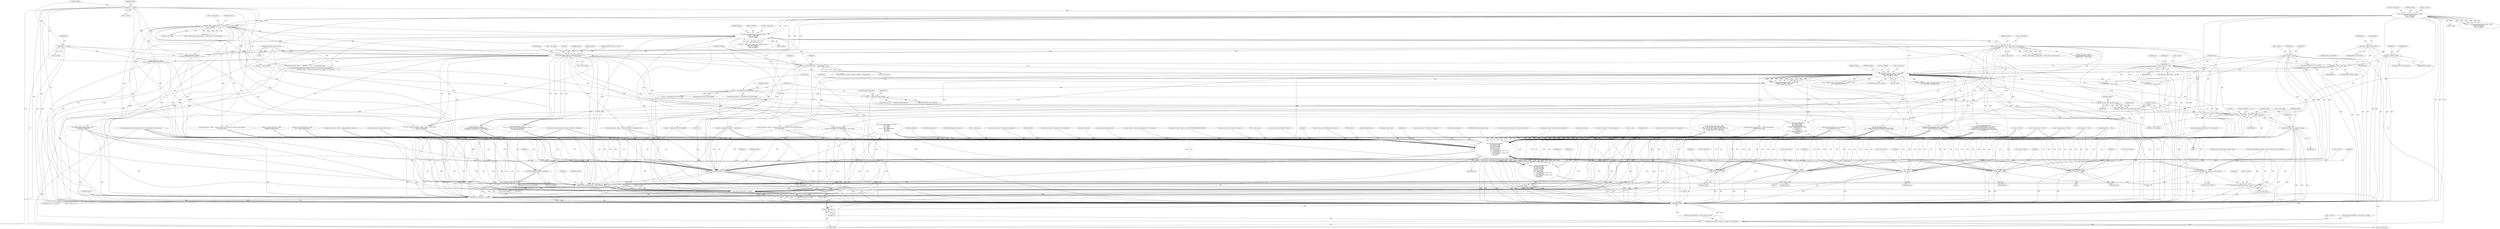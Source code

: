 digraph "0_heimdal_1a6a6e462dc2ac6111f9e02c6852ddec4849b887@API" {
"1000506" [label="(Call,krb5_free_error_message(context, msg))"];
"1000497" [label="(Call,kdc_log(context, config, 0, \"UNKNOWN -- %s: %s\", r->client_name, msg))"];
"1000494" [label="(Call,krb5_get_error_message(context, ret))"];
"1000383" [label="(Call,_kdc_db_fetch(context, config, r->client_princ,\n\t\t\tHDB_F_GET_CLIENT | flags, NULL,\n\t\t\t&r->clientdb, &r->client))"];
"1000344" [label="(Call,_kdc_is_anonymous(context, r->client_princ))"];
"1000331" [label="(Call,kdc_log(context, config, 0, \"AS-REQ %s from %s for %s\",\n\t    r->client_name, from, r->server_name))"];
"1000258" [label="(Call,krb5_unparse_name(context, r->server_princ, &r->server_name))"];
"1000239" [label="(Call,_krb5_principalname2krb5_principal (context,\n\t\t\t\t\t\t  &r->server_princ,\n\t\t\t\t\t\t  *(b->sname),\n\t\t\t\t\t\t  b->realm))"];
"1000133" [label="(Call,context = r->context)"];
"1000312" [label="(Call,krb5_unparse_name(context, r->client_princ, &r->client_name))"];
"1000294" [label="(Call,_krb5_principalname2krb5_principal (context,\n\t\t\t\t\t\t  &r->client_princ,\n\t\t\t\t\t\t  *(b->cname),\n\t\t\t\t\t\t  b->realm))"];
"1000139" [label="(Call,*config = r->config)"];
"1000128" [label="(MethodParameterIn,const char *from)"];
"1000389" [label="(Call,HDB_F_GET_CLIENT | flags)"];
"1000219" [label="(Call,flags |= HDB_F_CANON)"];
"1000169" [label="(Call,flags = HDB_F_FOR_AS_REQ)"];
"1000278" [label="(Call,b->cname == NULL)"];
"1000223" [label="(Call,b->sname == NULL)"];
"1000417" [label="(Call,ret == HDB_ERR_WRONG_REALM)"];
"1000402" [label="(Call,ret == HDB_ERR_NOT_FOUND_HERE)"];
"1000381" [label="(Call,ret = _kdc_db_fetch(context, config, r->client_princ,\n\t\t\tHDB_F_GET_CLIENT | flags, NULL,\n\t\t\t&r->clientdb, &r->client))"];
"1000492" [label="(Call,*msg = krb5_get_error_message(context, ret))"];
"1002506" [label="(Call,_kdc_fast_mk_error(context, r,\n \t\t\t\t &error_method,\n \t\t\t\t r->armor_crypto,\n \t\t\t\t &req->req_body,\n \t\t\t\t ret, r->e_text,\n \t\t\t\t r->server_princ,\n\t\t\t\t r->client_princ ?\n                                     &r->client_princ->name : NULL,\n\t\t\t\t r->client_princ ?\n                                     &r->client_princ->realm : NULL,\n \t\t\t\t NULL, NULL,\n \t\t\t\t reply))"];
"1002504" [label="(Call,ret = _kdc_fast_mk_error(context, r,\n \t\t\t\t &error_method,\n \t\t\t\t r->armor_crypto,\n \t\t\t\t &req->req_body,\n \t\t\t\t ret, r->e_text,\n \t\t\t\t r->server_princ,\n\t\t\t\t r->client_princ ?\n                                     &r->client_princ->name : NULL,\n\t\t\t\t r->client_princ ?\n                                     &r->client_princ->realm : NULL,\n \t\t\t\t NULL, NULL,\n \t\t\t\t reply))"];
"1002696" [label="(Return,return ret;)"];
"1002573" [label="(Call,free_METHOD_DATA(&error_method))"];
"1002592" [label="(Call,krb5_free_principal(context, r->client_princ))"];
"1002621" [label="(Call,krb5_free_principal(context, r->server_princ))"];
"1002649" [label="(Call,_kdc_free_ent(context, r->client))"];
"1002658" [label="(Call,_kdc_free_ent(context, r->server))"];
"1002597" [label="(Call,r->client_princ = NULL)"];
"1002611" [label="(Call,r->client_name = NULL)"];
"1002626" [label="(Call,r->server_princ = NULL)"];
"1002640" [label="(Call,r->server_name = NULL)"];
"1002668" [label="(Call,krb5_crypto_destroy(r->context, r->armor_crypto))"];
"1002680" [label="(Call,krb5_free_keyblock_contents(r->context, &r->reply_key))"];
"1002688" [label="(Call,krb5_free_keyblock_contents(r->context, &r->session_key))"];
"1002675" [label="(Call,r->armor_crypto = NULL)"];
"1000345" [label="(Identifier,context)"];
"1002549" [label="(Identifier,reply)"];
"1000498" [label="(Identifier,context)"];
"1002620" [label="(Block,)"];
"1002599" [label="(Identifier,r)"];
"1002547" [label="(Identifier,NULL)"];
"1002503" [label="(Block,)"];
"1000340" [label="(Call,r->server_name)"];
"1000225" [label="(Identifier,b)"];
"1000382" [label="(Identifier,ret)"];
"1002668" [label="(Call,krb5_crypto_destroy(r->context, r->armor_crypto))"];
"1002636" [label="(Call,free(r->server_name))"];
"1000270" [label="(Call,kdc_log(context, config, 0,\n\t\t\"AS-REQ malformed server name from %s\", from))"];
"1000489" [label="(Identifier,ret)"];
"1000716" [label="(Call,kdc_log(context, config, 0,\n\t\t\t\"%s pre-authentication succeeded -- %s\",\n\t\t\tpat[n].name, r->client_name))"];
"1002592" [label="(Call,krb5_free_principal(context, r->client_princ))"];
"1000868" [label="(Call,ckey == NULL)"];
"1000945" [label="(Call,_kdc_get_preferred_key(context, config,\n\t\t\t\t r->server, r->server_name,\n\t\t\t\t &setype, &skey))"];
"1000314" [label="(Call,r->client_princ)"];
"1002630" [label="(Identifier,NULL)"];
"1000219" [label="(Call,flags |= HDB_F_CANON)"];
"1000334" [label="(Literal,0)"];
"1000131" [label="(Block,)"];
"1000215" [label="(ControlStructure,if (f.canonicalize))"];
"1000176" [label="(Identifier,rep)"];
"1001284" [label="(Call,_kdc_check_addresses(context, config, b->addresses, from_addr))"];
"1000263" [label="(Call,&r->server_name)"];
"1000423" [label="(Identifier,fixed_client_name)"];
"1000260" [label="(Call,r->server_princ)"];
"1000407" [label="(Identifier,context)"];
"1002495" [label="(Call,ret != HDB_ERR_NOT_FOUND_HERE)"];
"1002504" [label="(Call,ret = _kdc_fast_mk_error(context, r,\n \t\t\t\t &error_method,\n \t\t\t\t r->armor_crypto,\n \t\t\t\t &req->req_body,\n \t\t\t\t ret, r->e_text,\n \t\t\t\t r->server_princ,\n\t\t\t\t r->client_princ ?\n                                     &r->client_princ->name : NULL,\n\t\t\t\t r->client_princ ?\n                                     &r->client_princ->realm : NULL,\n \t\t\t\t NULL, NULL,\n \t\t\t\t reply))"];
"1000419" [label="(Identifier,HDB_ERR_WRONG_REALM)"];
"1000417" [label="(Call,ret == HDB_ERR_WRONG_REALM)"];
"1000397" [label="(Call,&r->client)"];
"1000490" [label="(Block,)"];
"1000355" [label="(Call,kdc_log(context, config, 0, \"Anonymous ticket w/o anonymous flag\"))"];
"1002593" [label="(Identifier,context)"];
"1000403" [label="(Identifier,ret)"];
"1002192" [label="(Call,krb5_generate_random_keyblock(context, r->sessionetype, &r->session_key))"];
"1002647" [label="(Identifier,r)"];
"1002238" [label="(Call,copy_EncryptionKey(&r->session_key, &r->ek.key))"];
"1000256" [label="(Call,ret = krb5_unparse_name(context, r->server_princ, &r->server_name))"];
"1000384" [label="(Identifier,context)"];
"1000285" [label="(Identifier,ret)"];
"1000406" [label="(Call,kdc_log(context, config, 5, \"client %s does not have secrets at this KDC, need to proxy\",\n\t\tr->client_name))"];
"1000224" [label="(Call,b->sname)"];
"1002689" [label="(Call,r->context)"];
"1002696" [label="(Return,return ret;)"];
"1002635" [label="(Block,)"];
"1000427" [label="(Call,krb5_unparse_name(context, r->client->entry.principal,\n\t\t\t\t&fixed_client_name))"];
"1002640" [label="(Call,r->server_name = NULL)"];
"1002697" [label="(Identifier,ret)"];
"1000367" [label="(Identifier,b)"];
"1002612" [label="(Call,r->client_name)"];
"1000240" [label="(Identifier,context)"];
"1001292" [label="(Call,_kdc_set_e_text(r, \"Bad address list in requested\"))"];
"1000796" [label="(Call,_kdc_find_etype(context,\n\t\t\t      config->preauth_use_strongest_session_key, TRUE,\n\t\t\t      r->client, b->etype.val, b->etype.len, NULL, &ckey))"];
"1000331" [label="(Call,kdc_log(context, config, 0, \"AS-REQ %s from %s for %s\",\n\t    r->client_name, from, r->server_name))"];
"1002641" [label="(Call,r->server_name)"];
"1000222" [label="(ControlStructure,if(b->sname == NULL))"];
"1002509" [label="(Call,&error_method)"];
"1000279" [label="(Call,b->cname)"];
"1000844" [label="(Call,get_pa_etype_info2(context, config,\n\t\t\t\t     &error_method, ckey))"];
"1002604" [label="(Identifier,r)"];
"1002651" [label="(Call,r->client)"];
"1002601" [label="(Identifier,NULL)"];
"1000492" [label="(Call,*msg = krb5_get_error_message(context, ret))"];
"1000855" [label="(Call,require_preauth_p(r))"];
"1000126" [label="(MethodParameterIn,kdc_request_t r)"];
"1000502" [label="(Call,r->client_name)"];
"1002321" [label="(Call,_kdc_add_KRB5SignedPath(context,\n\t\t\t\t  config,\n\t\t\t\t  r->server,\n\t\t\t\t  setype,\n\t\t\t\t  r->client->entry.principal,\n\t\t\t\t  NULL,\n\t\t\t\t  NULL,\n\t\t\t\t  &r->et))"];
"1000496" [label="(Identifier,ret)"];
"1000313" [label="(Identifier,context)"];
"1000574" [label="(Call,_kdc_find_etype(context,\n\t\t\t  krb5_principal_is_krbtgt(context, r->server_princ) ?\n\t\t\t  config->tgt_use_strongest_session_key :\n\t\t\t  config->svc_use_strongest_session_key, FALSE,\n\t\t\t  r->client, b->etype.val, b->etype.len, &r->sessionetype,\n\t\t\t  NULL))"];
"1000508" [label="(Identifier,msg)"];
"1002574" [label="(Call,&error_method)"];
"1000442" [label="(Call,kdc_log(context, config, 0, \"WRONG_REALM - %s -> %s\",\n\t\tr->client_name, fixed_client_name))"];
"1002405" [label="(Call,krb5_free_error_message(r->context, msg))"];
"1002522" [label="(Call,r->server_princ)"];
"1000239" [label="(Call,_krb5_principalname2krb5_principal (context,\n\t\t\t\t\t\t  &r->server_princ,\n\t\t\t\t\t\t  *(b->sname),\n\t\t\t\t\t\t  b->realm))"];
"1000510" [label="(Identifier,ret)"];
"1002680" [label="(Call,krb5_free_keyblock_contents(r->context, &r->reply_key))"];
"1002491" [label="(Call,ret != 0)"];
"1000146" [label="(Identifier,req)"];
"1000401" [label="(ControlStructure,if(ret == HDB_ERR_NOT_FOUND_HERE))"];
"1002656" [label="(Identifier,r)"];
"1002623" [label="(Call,r->server_princ)"];
"1002665" [label="(Identifier,r)"];
"1002525" [label="(Call,r->client_princ ?\n                                     &r->client_princ->name : NULL)"];
"1002597" [label="(Call,r->client_princ = NULL)"];
"1002690" [label="(Identifier,r)"];
"1000220" [label="(Identifier,flags)"];
"1000304" [label="(Call,b->realm)"];
"1000455" [label="(Call,_kdc_fast_mk_error(context, r,\n\t\t\t\t &error_method,\n\t\t\t\t r->armor_crypto,\n\t\t\t\t &req->req_body,\n\t\t\t\t KRB5_KDC_ERR_WRONG_REALM,\n\t\t\t\t NULL,\n\t\t\t\t r->server_princ,\n\t\t\t\t NULL,\n\t\t\t\t &r->client->entry.principal->realm,\n\t\t\t\t NULL, NULL,\n\t\t\t\t reply))"];
"1002536" [label="(Call,r->client_princ ?\n                                     &r->client_princ->realm : NULL)"];
"1001275" [label="(Call,_kdc_set_e_text(r, \"Ticket may not be postdate\"))"];
"1002606" [label="(Block,)"];
"1002675" [label="(Call,r->armor_crypto = NULL)"];
"1000133" [label="(Call,context = r->context)"];
"1000227" [label="(Identifier,NULL)"];
"1000533" [label="(Call,ret == HDB_ERR_NOT_FOUND_HERE)"];
"1000652" [label="(Call,pat[n].validate == NULL)"];
"1002598" [label="(Call,r->client_princ)"];
"1000312" [label="(Call,krb5_unparse_name(context, r->client_princ, &r->client_name))"];
"1002507" [label="(Identifier,context)"];
"1000139" [label="(Call,*config = r->config)"];
"1002622" [label="(Identifier,context)"];
"1000392" [label="(Identifier,NULL)"];
"1001187" [label="(Call,_kdc_set_e_text(r, \"Ticket may not be forwardable\"))"];
"1002514" [label="(Call,&req->req_body)"];
"1000295" [label="(Identifier,context)"];
"1002698" [label="(MethodReturn,RET)"];
"1002660" [label="(Call,r->server)"];
"1000332" [label="(Identifier,context)"];
"1000192" [label="(Call,_kdc_fast_unwrap_request(r))"];
"1000333" [label="(Identifier,config)"];
"1000278" [label="(Call,b->cname == NULL)"];
"1002591" [label="(Block,)"];
"1002684" [label="(Call,&r->reply_key)"];
"1000383" [label="(Call,_kdc_db_fetch(context, config, r->client_princ,\n\t\t\tHDB_F_GET_CLIENT | flags, NULL,\n\t\t\t&r->clientdb, &r->client))"];
"1002650" [label="(Identifier,context)"];
"1002399" [label="(Call,_kdc_r_log(r, 0, \"add_enc_pa_rep failed: %s: %d\", msg, ret))"];
"1000863" [label="(Call,_kdc_set_e_text(r, \"Need to use PA-ENC-TIMESTAMP/PA-PK-AS-REQ\"))"];
"1002607" [label="(Call,free(r->client_name))"];
"1002569" [label="(ControlStructure,if (error_method.len))"];
"1002264" [label="(Call,rep.padata == NULL)"];
"1002692" [label="(Call,&r->session_key)"];
"1000277" [label="(ControlStructure,if(b->cname == NULL))"];
"1000230" [label="(Identifier,ret)"];
"1002669" [label="(Call,r->context)"];
"1000343" [label="(ControlStructure,if (_kdc_is_anonymous(context, r->client_princ)))"];
"1000889" [label="(Call,krb5_copy_keyblock_contents(r->context, &ckey->key, &r->reply_key))"];
"1000418" [label="(Identifier,ret)"];
"1002682" [label="(Identifier,r)"];
"1000294" [label="(Call,_krb5_principalname2krb5_principal (context,\n\t\t\t\t\t\t  &r->client_princ,\n\t\t\t\t\t\t  *(b->cname),\n\t\t\t\t\t\t  b->realm))"];
"1000282" [label="(Identifier,NULL)"];
"1002344" [label="(Call,log_as_req(context, config, r->reply_key.keytype, setype, b))"];
"1000675" [label="(Call,kdc_log(context, config, 5,\n\t\t    \"Looking for %s pa-data -- %s\", pat[n].name, r->client_name))"];
"1000911" [label="(Call,r->clientdb->hdb_auth_status(context, r->clientdb, r->client, \n\t\t\t\t     HDB_AUTH_SUCCESS))"];
"1000292" [label="(Call,ret = _krb5_principalname2krb5_principal (context,\n\t\t\t\t\t\t  &r->client_princ,\n\t\t\t\t\t\t  *(b->cname),\n\t\t\t\t\t\t  b->realm))"];
"1000232" [label="(Call,_kdc_set_e_text(r, \"No server in request\"))"];
"1000335" [label="(Literal,\"AS-REQ %s from %s for %s\")"];
"1000221" [label="(Identifier,HDB_F_CANON)"];
"1000140" [label="(Identifier,config)"];
"1000494" [label="(Call,krb5_get_error_message(context, ret))"];
"1000324" [label="(Call,kdc_log(context, config, 0,\n\t\t\"AS-REQ malformed client name from %s\", from))"];
"1000245" [label="(Call,*(b->sname))"];
"1000171" [label="(Identifier,HDB_F_FOR_AS_REQ)"];
"1002645" [label="(ControlStructure,if (r->client))"];
"1002649" [label="(Call,_kdc_free_ent(context, r->client))"];
"1000507" [label="(Identifier,context)"];
"1000238" [label="(Identifier,ret)"];
"1002511" [label="(Call,r->armor_crypto)"];
"1000135" [label="(Call,r->context)"];
"1002618" [label="(Identifier,r)"];
"1000577" [label="(Call,krb5_principal_is_krbtgt(context, r->server_princ))"];
"1002659" [label="(Identifier,context)"];
"1000993" [label="(Call,_kdc_set_e_text(r, \"Bad KDC options\"))"];
"1000353" [label="(Identifier,b)"];
"1000197" [label="(Call,_kdc_r_log(r, 0, \"FAST unwrap request from %s failed: %d\", from, ret))"];
"1002508" [label="(Identifier,r)"];
"1000662" [label="(Call,r->armor_crypto == NULL)"];
"1000369" [label="(Call,kdc_log(context, config, 0,\n\t\t\"Request for a anonymous ticket with non \"\n\t\t\"anonymous client name: %s\", r->client_name))"];
"1000249" [label="(Call,b->realm)"];
"1002594" [label="(Call,r->client_princ)"];
"1002611" [label="(Call,r->client_name = NULL)"];
"1002579" [label="(Identifier,r)"];
"1000500" [label="(Literal,0)"];
"1002679" [label="(Identifier,NULL)"];
"1002482" [label="(Call,_kdc_set_e_text(r, \"Reply packet too large\"))"];
"1000505" [label="(Identifier,msg)"];
"1000523" [label="(Call,HDB_F_GET_KRBTGT | flags)"];
"1002628" [label="(Identifier,r)"];
"1000339" [label="(Identifier,from)"];
"1000300" [label="(Call,*(b->cname))"];
"1000389" [label="(Call,HDB_F_GET_CLIENT | flags)"];
"1000170" [label="(Identifier,flags)"];
"1000128" [label="(MethodParameterIn,const char *from)"];
"1000293" [label="(Identifier,ret)"];
"1002654" [label="(ControlStructure,if (r->server))"];
"1002548" [label="(Identifier,NULL)"];
"1000258" [label="(Call,krb5_unparse_name(context, r->server_princ, &r->server_name))"];
"1000416" [label="(ControlStructure,if (ret == HDB_ERR_WRONG_REALM))"];
"1000707" [label="(Call,pat[n].validate(r, pa))"];
"1001698" [label="(Call,r->ek.last_req.val == NULL)"];
"1000833" [label="(Call,get_pa_etype_info(context, config,\n\t\t\t\t\t&error_method, ckey))"];
"1002292" [label="(Call,generate_pac(r, skey))"];
"1002551" [label="(Identifier,ret)"];
"1002621" [label="(Call,krb5_free_principal(context, r->server_princ))"];
"1000241" [label="(Call,&r->server_princ)"];
"1002676" [label="(Call,r->armor_crypto)"];
"1000346" [label="(Call,r->client_princ)"];
"1000223" [label="(Call,b->sname == NULL)"];
"1000381" [label="(Call,ret = _kdc_db_fetch(context, config, r->client_princ,\n\t\t\tHDB_F_GET_CLIENT | flags, NULL,\n\t\t\t&r->clientdb, &r->client))"];
"1002677" [label="(Identifier,r)"];
"1000565" [label="(Call,krb5_free_error_message(context, msg))"];
"1000556" [label="(Call,kdc_log(context, config, 0, \"UNKNOWN -- %s: %s\", r->server_name, msg))"];
"1000393" [label="(Call,&r->clientdb)"];
"1000610" [label="(Call,kdc_log(context, config, 0,\n\t\t\"Client (%s) from %s has no common enctypes with KDC \"\n\t\t\"to use for the session key\",\n\t\tr->client_name, from))"];
"1000495" [label="(Identifier,context)"];
"1000296" [label="(Call,&r->client_princ)"];
"1000317" [label="(Call,&r->client_name)"];
"1002518" [label="(Identifier,ret)"];
"1002213" [label="(Call,_kdc_set_e_text(r, \"Client have no reply key\"))"];
"1002477" [label="(Call,krb5_data_free(reply))"];
"1002627" [label="(Call,r->server_princ)"];
"1002222" [label="(Call,copy_EncryptionKey(&r->session_key, &r->et.key))"];
"1000506" [label="(Call,krb5_free_error_message(context, msg))"];
"1000336" [label="(Call,r->client_name)"];
"1000402" [label="(Call,ret == HDB_ERR_NOT_FOUND_HERE)"];
"1002688" [label="(Call,krb5_free_keyblock_contents(r->context, &r->session_key))"];
"1000310" [label="(Call,ret = krb5_unparse_name(context, r->client_princ, &r->client_name))"];
"1000169" [label="(Call,flags = HDB_F_FOR_AS_REQ)"];
"1000515" [label="(Call,_kdc_db_fetch(context, config, r->server_princ,\n\t\t\tHDB_F_GET_SERVER|HDB_F_GET_KRBTGT | flags,\n\t\t\tNULL, NULL, &r->server))"];
"1000259" [label="(Identifier,context)"];
"1002672" [label="(Call,r->armor_crypto)"];
"1000922" [label="(Call,_kdc_check_access(context, config, r->client, r->client_name,\n\t\t\t    r->server, r->server_name,\n\t\t\t    req, &error_method))"];
"1002573" [label="(Call,free_METHOD_DATA(&error_method))"];
"1002626" [label="(Call,r->server_princ = NULL)"];
"1000404" [label="(Identifier,HDB_ERR_NOT_FOUND_HERE)"];
"1000386" [label="(Call,r->client_princ)"];
"1000780" [label="(Call,krb5_padata_add(context, &error_method,\n\t\t\t\t  pat[n].type, NULL, 0))"];
"1002506" [label="(Call,_kdc_fast_mk_error(context, r,\n \t\t\t\t &error_method,\n \t\t\t\t r->armor_crypto,\n \t\t\t\t &req->req_body,\n \t\t\t\t ret, r->e_text,\n \t\t\t\t r->server_princ,\n\t\t\t\t r->client_princ ?\n                                     &r->client_princ->name : NULL,\n\t\t\t\t r->client_princ ?\n                                     &r->client_princ->realm : NULL,\n \t\t\t\t NULL, NULL,\n \t\t\t\t reply))"];
"1000391" [label="(Identifier,flags)"];
"1000390" [label="(Identifier,HDB_F_GET_CLIENT)"];
"1000493" [label="(Identifier,msg)"];
"1002644" [label="(Identifier,NULL)"];
"1000501" [label="(Literal,\"UNKNOWN -- %s: %s\")"];
"1000237" [label="(Call,ret = _krb5_principalname2krb5_principal (context,\n\t\t\t\t\t\t  &r->server_princ,\n\t\t\t\t\t\t  *(b->sname),\n\t\t\t\t\t\t  b->realm))"];
"1002413" [label="(Call,_kdc_encode_reply(context, config,\n\t\t\t    r->armor_crypto, req->req_body.nonce,\n\t\t\t    &rep, &r->et, &r->ek, setype, r->server->entry.kvno,\n\t\t\t    &skey->key, r->client->entry.kvno,\n\t\t\t    &r->reply_key, 0, &r->e_text, reply))"];
"1000497" [label="(Call,kdc_log(context, config, 0, \"UNKNOWN -- %s: %s\", r->client_name, msg))"];
"1000537" [label="(Call,kdc_log(context, config, 5, \"target %s does not have secrets at this KDC, need to proxy\",\n\t\tr->server_name))"];
"1002667" [label="(Block,)"];
"1002633" [label="(Identifier,r)"];
"1000344" [label="(Call,_kdc_is_anonymous(context, r->client_princ))"];
"1000127" [label="(MethodParameterIn,krb5_data *reply)"];
"1001008" [label="(Call,_kdc_is_anonymous(context, r->client_princ))"];
"1000875" [label="(Call,_kdc_set_e_text(r, \"Doesn't have a client key available\"))"];
"1002658" [label="(Call,_kdc_free_ent(context, r->server))"];
"1000141" [label="(Call,r->config)"];
"1001231" [label="(Call,_kdc_set_e_text(r, \"Ticket may not be proxiable\"))"];
"1002386" [label="(Call,add_enc_pa_rep(r))"];
"1002505" [label="(Identifier,ret)"];
"1000385" [label="(Identifier,config)"];
"1000287" [label="(Call,_kdc_set_e_text(r, \"No client in request\"))"];
"1002681" [label="(Call,r->context)"];
"1002519" [label="(Call,r->e_text)"];
"1000499" [label="(Identifier,config)"];
"1002615" [label="(Identifier,NULL)"];
"1000134" [label="(Identifier,context)"];
"1000422" [label="(Call,*fixed_client_name = NULL)"];
"1000506" -> "1000490"  [label="AST: "];
"1000506" -> "1000508"  [label="CFG: "];
"1000507" -> "1000506"  [label="AST: "];
"1000508" -> "1000506"  [label="AST: "];
"1000510" -> "1000506"  [label="CFG: "];
"1000506" -> "1002698"  [label="DDG: "];
"1000506" -> "1002698"  [label="DDG: "];
"1000506" -> "1002698"  [label="DDG: "];
"1000497" -> "1000506"  [label="DDG: "];
"1000497" -> "1000506"  [label="DDG: "];
"1000506" -> "1002506"  [label="DDG: "];
"1000506" -> "1002592"  [label="DDG: "];
"1000506" -> "1002621"  [label="DDG: "];
"1000506" -> "1002649"  [label="DDG: "];
"1000506" -> "1002658"  [label="DDG: "];
"1000497" -> "1000490"  [label="AST: "];
"1000497" -> "1000505"  [label="CFG: "];
"1000498" -> "1000497"  [label="AST: "];
"1000499" -> "1000497"  [label="AST: "];
"1000500" -> "1000497"  [label="AST: "];
"1000501" -> "1000497"  [label="AST: "];
"1000502" -> "1000497"  [label="AST: "];
"1000505" -> "1000497"  [label="AST: "];
"1000507" -> "1000497"  [label="CFG: "];
"1000497" -> "1002698"  [label="DDG: "];
"1000497" -> "1002698"  [label="DDG: "];
"1000497" -> "1002698"  [label="DDG: "];
"1000494" -> "1000497"  [label="DDG: "];
"1000383" -> "1000497"  [label="DDG: "];
"1000331" -> "1000497"  [label="DDG: "];
"1000312" -> "1000497"  [label="DDG: "];
"1000492" -> "1000497"  [label="DDG: "];
"1000497" -> "1002607"  [label="DDG: "];
"1000494" -> "1000492"  [label="AST: "];
"1000494" -> "1000496"  [label="CFG: "];
"1000495" -> "1000494"  [label="AST: "];
"1000496" -> "1000494"  [label="AST: "];
"1000492" -> "1000494"  [label="CFG: "];
"1000494" -> "1000492"  [label="DDG: "];
"1000494" -> "1000492"  [label="DDG: "];
"1000383" -> "1000494"  [label="DDG: "];
"1000417" -> "1000494"  [label="DDG: "];
"1000383" -> "1000381"  [label="AST: "];
"1000383" -> "1000397"  [label="CFG: "];
"1000384" -> "1000383"  [label="AST: "];
"1000385" -> "1000383"  [label="AST: "];
"1000386" -> "1000383"  [label="AST: "];
"1000389" -> "1000383"  [label="AST: "];
"1000392" -> "1000383"  [label="AST: "];
"1000393" -> "1000383"  [label="AST: "];
"1000397" -> "1000383"  [label="AST: "];
"1000381" -> "1000383"  [label="CFG: "];
"1000383" -> "1002698"  [label="DDG: "];
"1000383" -> "1002698"  [label="DDG: "];
"1000383" -> "1002698"  [label="DDG: "];
"1000383" -> "1002698"  [label="DDG: "];
"1000383" -> "1002698"  [label="DDG: "];
"1000383" -> "1002698"  [label="DDG: "];
"1000383" -> "1000381"  [label="DDG: "];
"1000383" -> "1000381"  [label="DDG: "];
"1000383" -> "1000381"  [label="DDG: "];
"1000383" -> "1000381"  [label="DDG: "];
"1000383" -> "1000381"  [label="DDG: "];
"1000383" -> "1000381"  [label="DDG: "];
"1000383" -> "1000381"  [label="DDG: "];
"1000344" -> "1000383"  [label="DDG: "];
"1000344" -> "1000383"  [label="DDG: "];
"1000331" -> "1000383"  [label="DDG: "];
"1000294" -> "1000383"  [label="DDG: "];
"1000389" -> "1000383"  [label="DDG: "];
"1000389" -> "1000383"  [label="DDG: "];
"1000278" -> "1000383"  [label="DDG: "];
"1000383" -> "1000406"  [label="DDG: "];
"1000383" -> "1000406"  [label="DDG: "];
"1000383" -> "1000422"  [label="DDG: "];
"1000383" -> "1000427"  [label="DDG: "];
"1000383" -> "1000442"  [label="DDG: "];
"1000383" -> "1000455"  [label="DDG: "];
"1000383" -> "1000515"  [label="DDG: "];
"1000383" -> "1000515"  [label="DDG: "];
"1000383" -> "1000515"  [label="DDG: "];
"1000383" -> "1000574"  [label="DDG: "];
"1000383" -> "1000796"  [label="DDG: "];
"1000383" -> "1000911"  [label="DDG: "];
"1000383" -> "1000911"  [label="DDG: "];
"1000383" -> "1000922"  [label="DDG: "];
"1000383" -> "1001008"  [label="DDG: "];
"1000383" -> "1002506"  [label="DDG: "];
"1000383" -> "1002525"  [label="DDG: "];
"1000383" -> "1002536"  [label="DDG: "];
"1000383" -> "1002592"  [label="DDG: "];
"1000383" -> "1002597"  [label="DDG: "];
"1000383" -> "1002611"  [label="DDG: "];
"1000383" -> "1002626"  [label="DDG: "];
"1000383" -> "1002640"  [label="DDG: "];
"1000383" -> "1002649"  [label="DDG: "];
"1000383" -> "1002675"  [label="DDG: "];
"1000344" -> "1000343"  [label="AST: "];
"1000344" -> "1000346"  [label="CFG: "];
"1000345" -> "1000344"  [label="AST: "];
"1000346" -> "1000344"  [label="AST: "];
"1000353" -> "1000344"  [label="CFG: "];
"1000367" -> "1000344"  [label="CFG: "];
"1000344" -> "1002698"  [label="DDG: "];
"1000344" -> "1002698"  [label="DDG: "];
"1000331" -> "1000344"  [label="DDG: "];
"1000294" -> "1000344"  [label="DDG: "];
"1000312" -> "1000344"  [label="DDG: "];
"1000344" -> "1000355"  [label="DDG: "];
"1000344" -> "1000369"  [label="DDG: "];
"1000344" -> "1002592"  [label="DDG: "];
"1000331" -> "1000131"  [label="AST: "];
"1000331" -> "1000340"  [label="CFG: "];
"1000332" -> "1000331"  [label="AST: "];
"1000333" -> "1000331"  [label="AST: "];
"1000334" -> "1000331"  [label="AST: "];
"1000335" -> "1000331"  [label="AST: "];
"1000336" -> "1000331"  [label="AST: "];
"1000339" -> "1000331"  [label="AST: "];
"1000340" -> "1000331"  [label="AST: "];
"1000345" -> "1000331"  [label="CFG: "];
"1000331" -> "1002698"  [label="DDG: "];
"1000331" -> "1002698"  [label="DDG: "];
"1000331" -> "1002698"  [label="DDG: "];
"1000331" -> "1002698"  [label="DDG: "];
"1000258" -> "1000331"  [label="DDG: "];
"1000258" -> "1000331"  [label="DDG: "];
"1000133" -> "1000331"  [label="DDG: "];
"1000312" -> "1000331"  [label="DDG: "];
"1000312" -> "1000331"  [label="DDG: "];
"1000239" -> "1000331"  [label="DDG: "];
"1000139" -> "1000331"  [label="DDG: "];
"1000128" -> "1000331"  [label="DDG: "];
"1000331" -> "1000355"  [label="DDG: "];
"1000331" -> "1000369"  [label="DDG: "];
"1000331" -> "1000369"  [label="DDG: "];
"1000331" -> "1000406"  [label="DDG: "];
"1000331" -> "1000442"  [label="DDG: "];
"1000331" -> "1000537"  [label="DDG: "];
"1000331" -> "1000556"  [label="DDG: "];
"1000331" -> "1000610"  [label="DDG: "];
"1000331" -> "1000610"  [label="DDG: "];
"1000331" -> "1000675"  [label="DDG: "];
"1000331" -> "1000922"  [label="DDG: "];
"1000331" -> "1000922"  [label="DDG: "];
"1000331" -> "1002607"  [label="DDG: "];
"1000331" -> "1002636"  [label="DDG: "];
"1000258" -> "1000256"  [label="AST: "];
"1000258" -> "1000263"  [label="CFG: "];
"1000259" -> "1000258"  [label="AST: "];
"1000260" -> "1000258"  [label="AST: "];
"1000263" -> "1000258"  [label="AST: "];
"1000256" -> "1000258"  [label="CFG: "];
"1000258" -> "1002698"  [label="DDG: "];
"1000258" -> "1002698"  [label="DDG: "];
"1000258" -> "1000256"  [label="DDG: "];
"1000258" -> "1000256"  [label="DDG: "];
"1000258" -> "1000256"  [label="DDG: "];
"1000239" -> "1000258"  [label="DDG: "];
"1000239" -> "1000258"  [label="DDG: "];
"1000258" -> "1000270"  [label="DDG: "];
"1000258" -> "1000294"  [label="DDG: "];
"1000258" -> "1000324"  [label="DDG: "];
"1000258" -> "1000455"  [label="DDG: "];
"1000258" -> "1000515"  [label="DDG: "];
"1000258" -> "1000537"  [label="DDG: "];
"1000258" -> "1000556"  [label="DDG: "];
"1000258" -> "1000922"  [label="DDG: "];
"1000258" -> "1000945"  [label="DDG: "];
"1000258" -> "1002506"  [label="DDG: "];
"1000258" -> "1002621"  [label="DDG: "];
"1000258" -> "1002636"  [label="DDG: "];
"1000239" -> "1000237"  [label="AST: "];
"1000239" -> "1000249"  [label="CFG: "];
"1000240" -> "1000239"  [label="AST: "];
"1000241" -> "1000239"  [label="AST: "];
"1000245" -> "1000239"  [label="AST: "];
"1000249" -> "1000239"  [label="AST: "];
"1000237" -> "1000239"  [label="CFG: "];
"1000239" -> "1002698"  [label="DDG: "];
"1000239" -> "1002698"  [label="DDG: "];
"1000239" -> "1002698"  [label="DDG: "];
"1000239" -> "1000237"  [label="DDG: "];
"1000239" -> "1000237"  [label="DDG: "];
"1000239" -> "1000237"  [label="DDG: "];
"1000239" -> "1000237"  [label="DDG: "];
"1000133" -> "1000239"  [label="DDG: "];
"1000239" -> "1000270"  [label="DDG: "];
"1000239" -> "1000294"  [label="DDG: "];
"1000239" -> "1000294"  [label="DDG: "];
"1000239" -> "1000324"  [label="DDG: "];
"1000239" -> "1000455"  [label="DDG: "];
"1000239" -> "1000515"  [label="DDG: "];
"1000239" -> "1000577"  [label="DDG: "];
"1000239" -> "1002506"  [label="DDG: "];
"1000239" -> "1002621"  [label="DDG: "];
"1000133" -> "1000131"  [label="AST: "];
"1000133" -> "1000135"  [label="CFG: "];
"1000134" -> "1000133"  [label="AST: "];
"1000135" -> "1000133"  [label="AST: "];
"1000140" -> "1000133"  [label="CFG: "];
"1000133" -> "1002698"  [label="DDG: "];
"1000133" -> "1000270"  [label="DDG: "];
"1000133" -> "1000294"  [label="DDG: "];
"1000133" -> "1000324"  [label="DDG: "];
"1000133" -> "1002506"  [label="DDG: "];
"1000133" -> "1002592"  [label="DDG: "];
"1000133" -> "1002621"  [label="DDG: "];
"1000133" -> "1002649"  [label="DDG: "];
"1000133" -> "1002658"  [label="DDG: "];
"1000312" -> "1000310"  [label="AST: "];
"1000312" -> "1000317"  [label="CFG: "];
"1000313" -> "1000312"  [label="AST: "];
"1000314" -> "1000312"  [label="AST: "];
"1000317" -> "1000312"  [label="AST: "];
"1000310" -> "1000312"  [label="CFG: "];
"1000312" -> "1002698"  [label="DDG: "];
"1000312" -> "1002698"  [label="DDG: "];
"1000312" -> "1000310"  [label="DDG: "];
"1000312" -> "1000310"  [label="DDG: "];
"1000312" -> "1000310"  [label="DDG: "];
"1000294" -> "1000312"  [label="DDG: "];
"1000294" -> "1000312"  [label="DDG: "];
"1000312" -> "1000324"  [label="DDG: "];
"1000312" -> "1000369"  [label="DDG: "];
"1000312" -> "1000406"  [label="DDG: "];
"1000312" -> "1000442"  [label="DDG: "];
"1000312" -> "1000610"  [label="DDG: "];
"1000312" -> "1000675"  [label="DDG: "];
"1000312" -> "1000716"  [label="DDG: "];
"1000312" -> "1000922"  [label="DDG: "];
"1000312" -> "1002592"  [label="DDG: "];
"1000312" -> "1002607"  [label="DDG: "];
"1000294" -> "1000292"  [label="AST: "];
"1000294" -> "1000304"  [label="CFG: "];
"1000295" -> "1000294"  [label="AST: "];
"1000296" -> "1000294"  [label="AST: "];
"1000300" -> "1000294"  [label="AST: "];
"1000304" -> "1000294"  [label="AST: "];
"1000292" -> "1000294"  [label="CFG: "];
"1000294" -> "1002698"  [label="DDG: "];
"1000294" -> "1002698"  [label="DDG: "];
"1000294" -> "1002698"  [label="DDG: "];
"1000294" -> "1002698"  [label="DDG: "];
"1000294" -> "1000292"  [label="DDG: "];
"1000294" -> "1000292"  [label="DDG: "];
"1000294" -> "1000292"  [label="DDG: "];
"1000294" -> "1000292"  [label="DDG: "];
"1000294" -> "1001008"  [label="DDG: "];
"1000294" -> "1002506"  [label="DDG: "];
"1000294" -> "1002592"  [label="DDG: "];
"1000294" -> "1002592"  [label="DDG: "];
"1000294" -> "1002621"  [label="DDG: "];
"1000294" -> "1002649"  [label="DDG: "];
"1000294" -> "1002658"  [label="DDG: "];
"1000139" -> "1000131"  [label="AST: "];
"1000139" -> "1000141"  [label="CFG: "];
"1000140" -> "1000139"  [label="AST: "];
"1000141" -> "1000139"  [label="AST: "];
"1000146" -> "1000139"  [label="CFG: "];
"1000139" -> "1002698"  [label="DDG: "];
"1000139" -> "1002698"  [label="DDG: "];
"1000139" -> "1000270"  [label="DDG: "];
"1000139" -> "1000324"  [label="DDG: "];
"1000128" -> "1000125"  [label="AST: "];
"1000128" -> "1002698"  [label="DDG: "];
"1000128" -> "1000197"  [label="DDG: "];
"1000128" -> "1000270"  [label="DDG: "];
"1000128" -> "1000324"  [label="DDG: "];
"1000128" -> "1000610"  [label="DDG: "];
"1000389" -> "1000391"  [label="CFG: "];
"1000390" -> "1000389"  [label="AST: "];
"1000391" -> "1000389"  [label="AST: "];
"1000392" -> "1000389"  [label="CFG: "];
"1000389" -> "1002698"  [label="DDG: "];
"1000389" -> "1002698"  [label="DDG: "];
"1000219" -> "1000389"  [label="DDG: "];
"1000169" -> "1000389"  [label="DDG: "];
"1000389" -> "1000523"  [label="DDG: "];
"1000219" -> "1000215"  [label="AST: "];
"1000219" -> "1000221"  [label="CFG: "];
"1000220" -> "1000219"  [label="AST: "];
"1000221" -> "1000219"  [label="AST: "];
"1000225" -> "1000219"  [label="CFG: "];
"1000219" -> "1002698"  [label="DDG: "];
"1000219" -> "1002698"  [label="DDG: "];
"1000219" -> "1002698"  [label="DDG: "];
"1000169" -> "1000219"  [label="DDG: "];
"1000169" -> "1000131"  [label="AST: "];
"1000169" -> "1000171"  [label="CFG: "];
"1000170" -> "1000169"  [label="AST: "];
"1000171" -> "1000169"  [label="AST: "];
"1000176" -> "1000169"  [label="CFG: "];
"1000169" -> "1002698"  [label="DDG: "];
"1000169" -> "1002698"  [label="DDG: "];
"1000278" -> "1000277"  [label="AST: "];
"1000278" -> "1000282"  [label="CFG: "];
"1000279" -> "1000278"  [label="AST: "];
"1000282" -> "1000278"  [label="AST: "];
"1000285" -> "1000278"  [label="CFG: "];
"1000293" -> "1000278"  [label="CFG: "];
"1000278" -> "1002698"  [label="DDG: "];
"1000278" -> "1002698"  [label="DDG: "];
"1000278" -> "1002698"  [label="DDG: "];
"1000223" -> "1000278"  [label="DDG: "];
"1000278" -> "1002506"  [label="DDG: "];
"1000278" -> "1002525"  [label="DDG: "];
"1000278" -> "1002536"  [label="DDG: "];
"1000278" -> "1002597"  [label="DDG: "];
"1000278" -> "1002611"  [label="DDG: "];
"1000278" -> "1002626"  [label="DDG: "];
"1000278" -> "1002640"  [label="DDG: "];
"1000278" -> "1002675"  [label="DDG: "];
"1000223" -> "1000222"  [label="AST: "];
"1000223" -> "1000227"  [label="CFG: "];
"1000224" -> "1000223"  [label="AST: "];
"1000227" -> "1000223"  [label="AST: "];
"1000230" -> "1000223"  [label="CFG: "];
"1000238" -> "1000223"  [label="CFG: "];
"1000223" -> "1002698"  [label="DDG: "];
"1000223" -> "1002698"  [label="DDG: "];
"1000223" -> "1002698"  [label="DDG: "];
"1000223" -> "1002506"  [label="DDG: "];
"1000223" -> "1002525"  [label="DDG: "];
"1000223" -> "1002536"  [label="DDG: "];
"1000223" -> "1002597"  [label="DDG: "];
"1000223" -> "1002611"  [label="DDG: "];
"1000223" -> "1002626"  [label="DDG: "];
"1000223" -> "1002640"  [label="DDG: "];
"1000223" -> "1002675"  [label="DDG: "];
"1000417" -> "1000416"  [label="AST: "];
"1000417" -> "1000419"  [label="CFG: "];
"1000418" -> "1000417"  [label="AST: "];
"1000419" -> "1000417"  [label="AST: "];
"1000423" -> "1000417"  [label="CFG: "];
"1000489" -> "1000417"  [label="CFG: "];
"1000417" -> "1002698"  [label="DDG: "];
"1000417" -> "1002698"  [label="DDG: "];
"1000402" -> "1000417"  [label="DDG: "];
"1000402" -> "1000401"  [label="AST: "];
"1000402" -> "1000404"  [label="CFG: "];
"1000403" -> "1000402"  [label="AST: "];
"1000404" -> "1000402"  [label="AST: "];
"1000407" -> "1000402"  [label="CFG: "];
"1000418" -> "1000402"  [label="CFG: "];
"1000402" -> "1002698"  [label="DDG: "];
"1000402" -> "1002698"  [label="DDG: "];
"1000381" -> "1000402"  [label="DDG: "];
"1000402" -> "1000533"  [label="DDG: "];
"1000402" -> "1002491"  [label="DDG: "];
"1000402" -> "1002495"  [label="DDG: "];
"1000381" -> "1000131"  [label="AST: "];
"1000382" -> "1000381"  [label="AST: "];
"1000403" -> "1000381"  [label="CFG: "];
"1000381" -> "1002698"  [label="DDG: "];
"1000492" -> "1000490"  [label="AST: "];
"1000493" -> "1000492"  [label="AST: "];
"1000498" -> "1000492"  [label="CFG: "];
"1000492" -> "1002698"  [label="DDG: "];
"1002506" -> "1002504"  [label="AST: "];
"1002506" -> "1002549"  [label="CFG: "];
"1002507" -> "1002506"  [label="AST: "];
"1002508" -> "1002506"  [label="AST: "];
"1002509" -> "1002506"  [label="AST: "];
"1002511" -> "1002506"  [label="AST: "];
"1002514" -> "1002506"  [label="AST: "];
"1002518" -> "1002506"  [label="AST: "];
"1002519" -> "1002506"  [label="AST: "];
"1002522" -> "1002506"  [label="AST: "];
"1002525" -> "1002506"  [label="AST: "];
"1002536" -> "1002506"  [label="AST: "];
"1002547" -> "1002506"  [label="AST: "];
"1002548" -> "1002506"  [label="AST: "];
"1002549" -> "1002506"  [label="AST: "];
"1002504" -> "1002506"  [label="CFG: "];
"1002506" -> "1002698"  [label="DDG: "];
"1002506" -> "1002698"  [label="DDG: "];
"1002506" -> "1002698"  [label="DDG: "];
"1002506" -> "1002698"  [label="DDG: "];
"1002506" -> "1002698"  [label="DDG: "];
"1002506" -> "1002698"  [label="DDG: "];
"1002506" -> "1002698"  [label="DDG: "];
"1002506" -> "1002698"  [label="DDG: "];
"1002506" -> "1002698"  [label="DDG: "];
"1002506" -> "1002698"  [label="DDG: "];
"1002506" -> "1002698"  [label="DDG: "];
"1002506" -> "1002504"  [label="DDG: "];
"1002506" -> "1002504"  [label="DDG: "];
"1002506" -> "1002504"  [label="DDG: "];
"1002506" -> "1002504"  [label="DDG: "];
"1002506" -> "1002504"  [label="DDG: "];
"1002506" -> "1002504"  [label="DDG: "];
"1002506" -> "1002504"  [label="DDG: "];
"1002506" -> "1002504"  [label="DDG: "];
"1002506" -> "1002504"  [label="DDG: "];
"1002506" -> "1002504"  [label="DDG: "];
"1002506" -> "1002504"  [label="DDG: "];
"1002506" -> "1002504"  [label="DDG: "];
"1000427" -> "1002506"  [label="DDG: "];
"1000675" -> "1002506"  [label="DDG: "];
"1000833" -> "1002506"  [label="DDG: "];
"1000833" -> "1002506"  [label="DDG: "];
"1000780" -> "1002506"  [label="DDG: "];
"1000780" -> "1002506"  [label="DDG: "];
"1000780" -> "1002506"  [label="DDG: "];
"1000369" -> "1002506"  [label="DDG: "];
"1000565" -> "1002506"  [label="DDG: "];
"1001008" -> "1002506"  [label="DDG: "];
"1001284" -> "1002506"  [label="DDG: "];
"1000922" -> "1002506"  [label="DDG: "];
"1000922" -> "1002506"  [label="DDG: "];
"1000324" -> "1002506"  [label="DDG: "];
"1002192" -> "1002506"  [label="DDG: "];
"1000455" -> "1002506"  [label="DDG: "];
"1000455" -> "1002506"  [label="DDG: "];
"1000455" -> "1002506"  [label="DDG: "];
"1000455" -> "1002506"  [label="DDG: "];
"1000455" -> "1002506"  [label="DDG: "];
"1000455" -> "1002506"  [label="DDG: "];
"1000455" -> "1002506"  [label="DDG: "];
"1000455" -> "1002506"  [label="DDG: "];
"1000796" -> "1002506"  [label="DDG: "];
"1000796" -> "1002506"  [label="DDG: "];
"1000355" -> "1002506"  [label="DDG: "];
"1002344" -> "1002506"  [label="DDG: "];
"1000406" -> "1002506"  [label="DDG: "];
"1000945" -> "1002506"  [label="DDG: "];
"1000610" -> "1002506"  [label="DDG: "];
"1000537" -> "1002506"  [label="DDG: "];
"1000844" -> "1002506"  [label="DDG: "];
"1000844" -> "1002506"  [label="DDG: "];
"1002413" -> "1002506"  [label="DDG: "];
"1002413" -> "1002506"  [label="DDG: "];
"1002413" -> "1002506"  [label="DDG: "];
"1002413" -> "1002506"  [label="DDG: "];
"1000270" -> "1002506"  [label="DDG: "];
"1002321" -> "1002506"  [label="DDG: "];
"1002321" -> "1002506"  [label="DDG: "];
"1001231" -> "1002506"  [label="DDG: "];
"1001187" -> "1002506"  [label="DDG: "];
"1002386" -> "1002506"  [label="DDG: "];
"1000707" -> "1002506"  [label="DDG: "];
"1002213" -> "1002506"  [label="DDG: "];
"1000863" -> "1002506"  [label="DDG: "];
"1001275" -> "1002506"  [label="DDG: "];
"1000875" -> "1002506"  [label="DDG: "];
"1002292" -> "1002506"  [label="DDG: "];
"1000855" -> "1002506"  [label="DDG: "];
"1000197" -> "1002506"  [label="DDG: "];
"1002482" -> "1002506"  [label="DDG: "];
"1000232" -> "1002506"  [label="DDG: "];
"1002399" -> "1002506"  [label="DDG: "];
"1000192" -> "1002506"  [label="DDG: "];
"1000993" -> "1002506"  [label="DDG: "];
"1000287" -> "1002506"  [label="DDG: "];
"1001292" -> "1002506"  [label="DDG: "];
"1000126" -> "1002506"  [label="DDG: "];
"1000662" -> "1002506"  [label="DDG: "];
"1000662" -> "1002506"  [label="DDG: "];
"1002495" -> "1002506"  [label="DDG: "];
"1002491" -> "1002506"  [label="DDG: "];
"1000577" -> "1002506"  [label="DDG: "];
"1000515" -> "1002506"  [label="DDG: "];
"1000515" -> "1002506"  [label="DDG: "];
"1001698" -> "1002506"  [label="DDG: "];
"1000868" -> "1002506"  [label="DDG: "];
"1000652" -> "1002506"  [label="DDG: "];
"1002264" -> "1002506"  [label="DDG: "];
"1000574" -> "1002506"  [label="DDG: "];
"1002477" -> "1002506"  [label="DDG: "];
"1000127" -> "1002506"  [label="DDG: "];
"1002506" -> "1002573"  [label="DDG: "];
"1002506" -> "1002592"  [label="DDG: "];
"1002506" -> "1002597"  [label="DDG: "];
"1002506" -> "1002611"  [label="DDG: "];
"1002506" -> "1002621"  [label="DDG: "];
"1002506" -> "1002621"  [label="DDG: "];
"1002506" -> "1002626"  [label="DDG: "];
"1002506" -> "1002640"  [label="DDG: "];
"1002506" -> "1002649"  [label="DDG: "];
"1002506" -> "1002658"  [label="DDG: "];
"1002506" -> "1002668"  [label="DDG: "];
"1002506" -> "1002675"  [label="DDG: "];
"1002504" -> "1002503"  [label="AST: "];
"1002505" -> "1002504"  [label="AST: "];
"1002551" -> "1002504"  [label="CFG: "];
"1002504" -> "1002698"  [label="DDG: "];
"1002504" -> "1002698"  [label="DDG: "];
"1002504" -> "1002696"  [label="DDG: "];
"1002696" -> "1000131"  [label="AST: "];
"1002696" -> "1002697"  [label="CFG: "];
"1002697" -> "1002696"  [label="AST: "];
"1002698" -> "1002696"  [label="CFG: "];
"1002696" -> "1002698"  [label="DDG: "];
"1002697" -> "1002696"  [label="DDG: "];
"1002495" -> "1002696"  [label="DDG: "];
"1002491" -> "1002696"  [label="DDG: "];
"1002573" -> "1002569"  [label="AST: "];
"1002573" -> "1002574"  [label="CFG: "];
"1002574" -> "1002573"  [label="AST: "];
"1002579" -> "1002573"  [label="CFG: "];
"1002573" -> "1002698"  [label="DDG: "];
"1002573" -> "1002698"  [label="DDG: "];
"1000922" -> "1002573"  [label="DDG: "];
"1000780" -> "1002573"  [label="DDG: "];
"1000833" -> "1002573"  [label="DDG: "];
"1000455" -> "1002573"  [label="DDG: "];
"1000844" -> "1002573"  [label="DDG: "];
"1002592" -> "1002591"  [label="AST: "];
"1002592" -> "1002594"  [label="CFG: "];
"1002593" -> "1002592"  [label="AST: "];
"1002594" -> "1002592"  [label="AST: "];
"1002599" -> "1002592"  [label="CFG: "];
"1002592" -> "1002698"  [label="DDG: "];
"1002592" -> "1002698"  [label="DDG: "];
"1000427" -> "1002592"  [label="DDG: "];
"1000675" -> "1002592"  [label="DDG: "];
"1000833" -> "1002592"  [label="DDG: "];
"1000780" -> "1002592"  [label="DDG: "];
"1000369" -> "1002592"  [label="DDG: "];
"1000565" -> "1002592"  [label="DDG: "];
"1001008" -> "1002592"  [label="DDG: "];
"1001008" -> "1002592"  [label="DDG: "];
"1001284" -> "1002592"  [label="DDG: "];
"1000922" -> "1002592"  [label="DDG: "];
"1000324" -> "1002592"  [label="DDG: "];
"1002192" -> "1002592"  [label="DDG: "];
"1000455" -> "1002592"  [label="DDG: "];
"1000796" -> "1002592"  [label="DDG: "];
"1000355" -> "1002592"  [label="DDG: "];
"1002344" -> "1002592"  [label="DDG: "];
"1000406" -> "1002592"  [label="DDG: "];
"1000945" -> "1002592"  [label="DDG: "];
"1000610" -> "1002592"  [label="DDG: "];
"1000537" -> "1002592"  [label="DDG: "];
"1000844" -> "1002592"  [label="DDG: "];
"1002413" -> "1002592"  [label="DDG: "];
"1000270" -> "1002592"  [label="DDG: "];
"1002321" -> "1002592"  [label="DDG: "];
"1002592" -> "1002621"  [label="DDG: "];
"1002592" -> "1002649"  [label="DDG: "];
"1002592" -> "1002658"  [label="DDG: "];
"1002621" -> "1002620"  [label="AST: "];
"1002621" -> "1002623"  [label="CFG: "];
"1002622" -> "1002621"  [label="AST: "];
"1002623" -> "1002621"  [label="AST: "];
"1002628" -> "1002621"  [label="CFG: "];
"1002621" -> "1002698"  [label="DDG: "];
"1002621" -> "1002698"  [label="DDG: "];
"1000427" -> "1002621"  [label="DDG: "];
"1000675" -> "1002621"  [label="DDG: "];
"1000833" -> "1002621"  [label="DDG: "];
"1000780" -> "1002621"  [label="DDG: "];
"1000369" -> "1002621"  [label="DDG: "];
"1000565" -> "1002621"  [label="DDG: "];
"1001008" -> "1002621"  [label="DDG: "];
"1001284" -> "1002621"  [label="DDG: "];
"1000922" -> "1002621"  [label="DDG: "];
"1000324" -> "1002621"  [label="DDG: "];
"1002192" -> "1002621"  [label="DDG: "];
"1000455" -> "1002621"  [label="DDG: "];
"1000455" -> "1002621"  [label="DDG: "];
"1000796" -> "1002621"  [label="DDG: "];
"1000355" -> "1002621"  [label="DDG: "];
"1002344" -> "1002621"  [label="DDG: "];
"1000406" -> "1002621"  [label="DDG: "];
"1000945" -> "1002621"  [label="DDG: "];
"1000610" -> "1002621"  [label="DDG: "];
"1000537" -> "1002621"  [label="DDG: "];
"1000844" -> "1002621"  [label="DDG: "];
"1002413" -> "1002621"  [label="DDG: "];
"1000270" -> "1002621"  [label="DDG: "];
"1002321" -> "1002621"  [label="DDG: "];
"1000577" -> "1002621"  [label="DDG: "];
"1000515" -> "1002621"  [label="DDG: "];
"1002621" -> "1002649"  [label="DDG: "];
"1002621" -> "1002658"  [label="DDG: "];
"1002649" -> "1002645"  [label="AST: "];
"1002649" -> "1002651"  [label="CFG: "];
"1002650" -> "1002649"  [label="AST: "];
"1002651" -> "1002649"  [label="AST: "];
"1002656" -> "1002649"  [label="CFG: "];
"1002649" -> "1002698"  [label="DDG: "];
"1002649" -> "1002698"  [label="DDG: "];
"1002649" -> "1002698"  [label="DDG: "];
"1000427" -> "1002649"  [label="DDG: "];
"1000675" -> "1002649"  [label="DDG: "];
"1000833" -> "1002649"  [label="DDG: "];
"1000780" -> "1002649"  [label="DDG: "];
"1000369" -> "1002649"  [label="DDG: "];
"1000565" -> "1002649"  [label="DDG: "];
"1001008" -> "1002649"  [label="DDG: "];
"1001284" -> "1002649"  [label="DDG: "];
"1000324" -> "1002649"  [label="DDG: "];
"1002192" -> "1002649"  [label="DDG: "];
"1000455" -> "1002649"  [label="DDG: "];
"1000796" -> "1002649"  [label="DDG: "];
"1000796" -> "1002649"  [label="DDG: "];
"1000355" -> "1002649"  [label="DDG: "];
"1002344" -> "1002649"  [label="DDG: "];
"1000406" -> "1002649"  [label="DDG: "];
"1000945" -> "1002649"  [label="DDG: "];
"1000610" -> "1002649"  [label="DDG: "];
"1000922" -> "1002649"  [label="DDG: "];
"1000922" -> "1002649"  [label="DDG: "];
"1000537" -> "1002649"  [label="DDG: "];
"1000844" -> "1002649"  [label="DDG: "];
"1002413" -> "1002649"  [label="DDG: "];
"1000270" -> "1002649"  [label="DDG: "];
"1002321" -> "1002649"  [label="DDG: "];
"1000574" -> "1002649"  [label="DDG: "];
"1002649" -> "1002658"  [label="DDG: "];
"1002658" -> "1002654"  [label="AST: "];
"1002658" -> "1002660"  [label="CFG: "];
"1002659" -> "1002658"  [label="AST: "];
"1002660" -> "1002658"  [label="AST: "];
"1002665" -> "1002658"  [label="CFG: "];
"1002658" -> "1002698"  [label="DDG: "];
"1002658" -> "1002698"  [label="DDG: "];
"1002658" -> "1002698"  [label="DDG: "];
"1000427" -> "1002658"  [label="DDG: "];
"1000675" -> "1002658"  [label="DDG: "];
"1000833" -> "1002658"  [label="DDG: "];
"1000780" -> "1002658"  [label="DDG: "];
"1000369" -> "1002658"  [label="DDG: "];
"1000565" -> "1002658"  [label="DDG: "];
"1001008" -> "1002658"  [label="DDG: "];
"1001284" -> "1002658"  [label="DDG: "];
"1000324" -> "1002658"  [label="DDG: "];
"1002192" -> "1002658"  [label="DDG: "];
"1000455" -> "1002658"  [label="DDG: "];
"1000796" -> "1002658"  [label="DDG: "];
"1000355" -> "1002658"  [label="DDG: "];
"1002344" -> "1002658"  [label="DDG: "];
"1000406" -> "1002658"  [label="DDG: "];
"1000945" -> "1002658"  [label="DDG: "];
"1000945" -> "1002658"  [label="DDG: "];
"1000610" -> "1002658"  [label="DDG: "];
"1000922" -> "1002658"  [label="DDG: "];
"1000922" -> "1002658"  [label="DDG: "];
"1000537" -> "1002658"  [label="DDG: "];
"1000844" -> "1002658"  [label="DDG: "];
"1002413" -> "1002658"  [label="DDG: "];
"1000270" -> "1002658"  [label="DDG: "];
"1002321" -> "1002658"  [label="DDG: "];
"1002321" -> "1002658"  [label="DDG: "];
"1000515" -> "1002658"  [label="DDG: "];
"1002597" -> "1002591"  [label="AST: "];
"1002597" -> "1002601"  [label="CFG: "];
"1002598" -> "1002597"  [label="AST: "];
"1002601" -> "1002597"  [label="AST: "];
"1002604" -> "1002597"  [label="CFG: "];
"1002597" -> "1002698"  [label="DDG: "];
"1002597" -> "1002698"  [label="DDG: "];
"1000455" -> "1002597"  [label="DDG: "];
"1002321" -> "1002597"  [label="DDG: "];
"1001698" -> "1002597"  [label="DDG: "];
"1000515" -> "1002597"  [label="DDG: "];
"1000780" -> "1002597"  [label="DDG: "];
"1000868" -> "1002597"  [label="DDG: "];
"1000796" -> "1002597"  [label="DDG: "];
"1000652" -> "1002597"  [label="DDG: "];
"1000662" -> "1002597"  [label="DDG: "];
"1002264" -> "1002597"  [label="DDG: "];
"1000574" -> "1002597"  [label="DDG: "];
"1002611" -> "1002606"  [label="AST: "];
"1002611" -> "1002615"  [label="CFG: "];
"1002612" -> "1002611"  [label="AST: "];
"1002615" -> "1002611"  [label="AST: "];
"1002618" -> "1002611"  [label="CFG: "];
"1002611" -> "1002698"  [label="DDG: "];
"1002611" -> "1002698"  [label="DDG: "];
"1000455" -> "1002611"  [label="DDG: "];
"1002321" -> "1002611"  [label="DDG: "];
"1000515" -> "1002611"  [label="DDG: "];
"1000780" -> "1002611"  [label="DDG: "];
"1000868" -> "1002611"  [label="DDG: "];
"1001698" -> "1002611"  [label="DDG: "];
"1000796" -> "1002611"  [label="DDG: "];
"1000652" -> "1002611"  [label="DDG: "];
"1000662" -> "1002611"  [label="DDG: "];
"1002264" -> "1002611"  [label="DDG: "];
"1000574" -> "1002611"  [label="DDG: "];
"1002626" -> "1002620"  [label="AST: "];
"1002626" -> "1002630"  [label="CFG: "];
"1002627" -> "1002626"  [label="AST: "];
"1002630" -> "1002626"  [label="AST: "];
"1002633" -> "1002626"  [label="CFG: "];
"1002626" -> "1002698"  [label="DDG: "];
"1002626" -> "1002698"  [label="DDG: "];
"1000455" -> "1002626"  [label="DDG: "];
"1002321" -> "1002626"  [label="DDG: "];
"1000515" -> "1002626"  [label="DDG: "];
"1000780" -> "1002626"  [label="DDG: "];
"1000868" -> "1002626"  [label="DDG: "];
"1001698" -> "1002626"  [label="DDG: "];
"1000796" -> "1002626"  [label="DDG: "];
"1000652" -> "1002626"  [label="DDG: "];
"1000662" -> "1002626"  [label="DDG: "];
"1002264" -> "1002626"  [label="DDG: "];
"1000574" -> "1002626"  [label="DDG: "];
"1002640" -> "1002635"  [label="AST: "];
"1002640" -> "1002644"  [label="CFG: "];
"1002641" -> "1002640"  [label="AST: "];
"1002644" -> "1002640"  [label="AST: "];
"1002647" -> "1002640"  [label="CFG: "];
"1002640" -> "1002698"  [label="DDG: "];
"1002640" -> "1002698"  [label="DDG: "];
"1000455" -> "1002640"  [label="DDG: "];
"1002321" -> "1002640"  [label="DDG: "];
"1000515" -> "1002640"  [label="DDG: "];
"1000780" -> "1002640"  [label="DDG: "];
"1000868" -> "1002640"  [label="DDG: "];
"1001698" -> "1002640"  [label="DDG: "];
"1000796" -> "1002640"  [label="DDG: "];
"1000652" -> "1002640"  [label="DDG: "];
"1000662" -> "1002640"  [label="DDG: "];
"1002264" -> "1002640"  [label="DDG: "];
"1000574" -> "1002640"  [label="DDG: "];
"1002668" -> "1002667"  [label="AST: "];
"1002668" -> "1002672"  [label="CFG: "];
"1002669" -> "1002668"  [label="AST: "];
"1002672" -> "1002668"  [label="AST: "];
"1002677" -> "1002668"  [label="CFG: "];
"1002668" -> "1002698"  [label="DDG: "];
"1002405" -> "1002668"  [label="DDG: "];
"1000889" -> "1002668"  [label="DDG: "];
"1000455" -> "1002668"  [label="DDG: "];
"1000662" -> "1002668"  [label="DDG: "];
"1002413" -> "1002668"  [label="DDG: "];
"1002668" -> "1002680"  [label="DDG: "];
"1002680" -> "1000131"  [label="AST: "];
"1002680" -> "1002684"  [label="CFG: "];
"1002681" -> "1002680"  [label="AST: "];
"1002684" -> "1002680"  [label="AST: "];
"1002690" -> "1002680"  [label="CFG: "];
"1002680" -> "1002698"  [label="DDG: "];
"1002680" -> "1002698"  [label="DDG: "];
"1002405" -> "1002680"  [label="DDG: "];
"1000889" -> "1002680"  [label="DDG: "];
"1000889" -> "1002680"  [label="DDG: "];
"1002413" -> "1002680"  [label="DDG: "];
"1002680" -> "1002688"  [label="DDG: "];
"1002688" -> "1000131"  [label="AST: "];
"1002688" -> "1002692"  [label="CFG: "];
"1002689" -> "1002688"  [label="AST: "];
"1002692" -> "1002688"  [label="AST: "];
"1002697" -> "1002688"  [label="CFG: "];
"1002688" -> "1002698"  [label="DDG: "];
"1002688" -> "1002698"  [label="DDG: "];
"1002688" -> "1002698"  [label="DDG: "];
"1002222" -> "1002688"  [label="DDG: "];
"1002238" -> "1002688"  [label="DDG: "];
"1002192" -> "1002688"  [label="DDG: "];
"1002675" -> "1002667"  [label="AST: "];
"1002675" -> "1002679"  [label="CFG: "];
"1002676" -> "1002675"  [label="AST: "];
"1002679" -> "1002675"  [label="AST: "];
"1002682" -> "1002675"  [label="CFG: "];
"1002675" -> "1002698"  [label="DDG: "];
"1002675" -> "1002698"  [label="DDG: "];
"1000455" -> "1002675"  [label="DDG: "];
"1002321" -> "1002675"  [label="DDG: "];
"1000515" -> "1002675"  [label="DDG: "];
"1000780" -> "1002675"  [label="DDG: "];
"1000868" -> "1002675"  [label="DDG: "];
"1001698" -> "1002675"  [label="DDG: "];
"1000796" -> "1002675"  [label="DDG: "];
"1000652" -> "1002675"  [label="DDG: "];
"1000662" -> "1002675"  [label="DDG: "];
"1002264" -> "1002675"  [label="DDG: "];
"1000574" -> "1002675"  [label="DDG: "];
}
